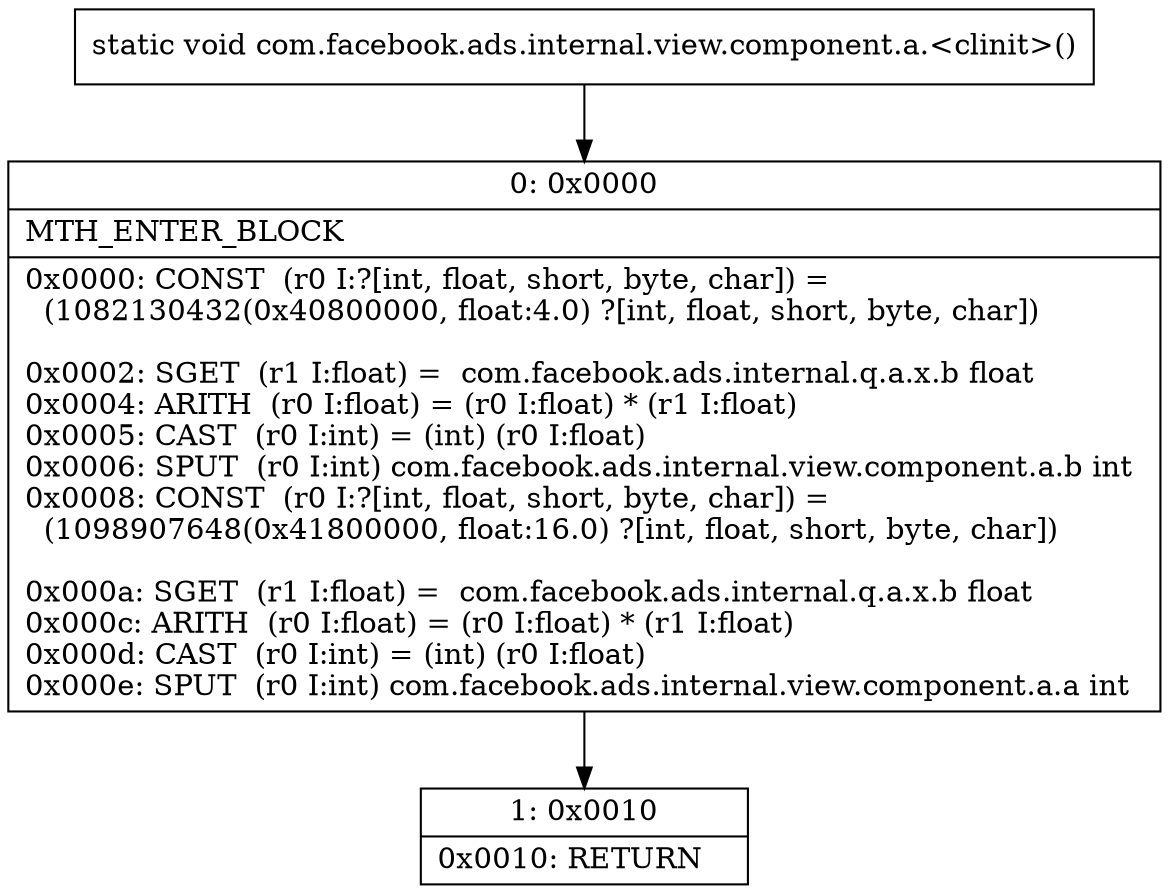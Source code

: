 digraph "CFG forcom.facebook.ads.internal.view.component.a.\<clinit\>()V" {
Node_0 [shape=record,label="{0\:\ 0x0000|MTH_ENTER_BLOCK\l|0x0000: CONST  (r0 I:?[int, float, short, byte, char]) = \l  (1082130432(0x40800000, float:4.0) ?[int, float, short, byte, char])\l \l0x0002: SGET  (r1 I:float) =  com.facebook.ads.internal.q.a.x.b float \l0x0004: ARITH  (r0 I:float) = (r0 I:float) * (r1 I:float) \l0x0005: CAST  (r0 I:int) = (int) (r0 I:float) \l0x0006: SPUT  (r0 I:int) com.facebook.ads.internal.view.component.a.b int \l0x0008: CONST  (r0 I:?[int, float, short, byte, char]) = \l  (1098907648(0x41800000, float:16.0) ?[int, float, short, byte, char])\l \l0x000a: SGET  (r1 I:float) =  com.facebook.ads.internal.q.a.x.b float \l0x000c: ARITH  (r0 I:float) = (r0 I:float) * (r1 I:float) \l0x000d: CAST  (r0 I:int) = (int) (r0 I:float) \l0x000e: SPUT  (r0 I:int) com.facebook.ads.internal.view.component.a.a int \l}"];
Node_1 [shape=record,label="{1\:\ 0x0010|0x0010: RETURN   \l}"];
MethodNode[shape=record,label="{static void com.facebook.ads.internal.view.component.a.\<clinit\>() }"];
MethodNode -> Node_0;
Node_0 -> Node_1;
}

